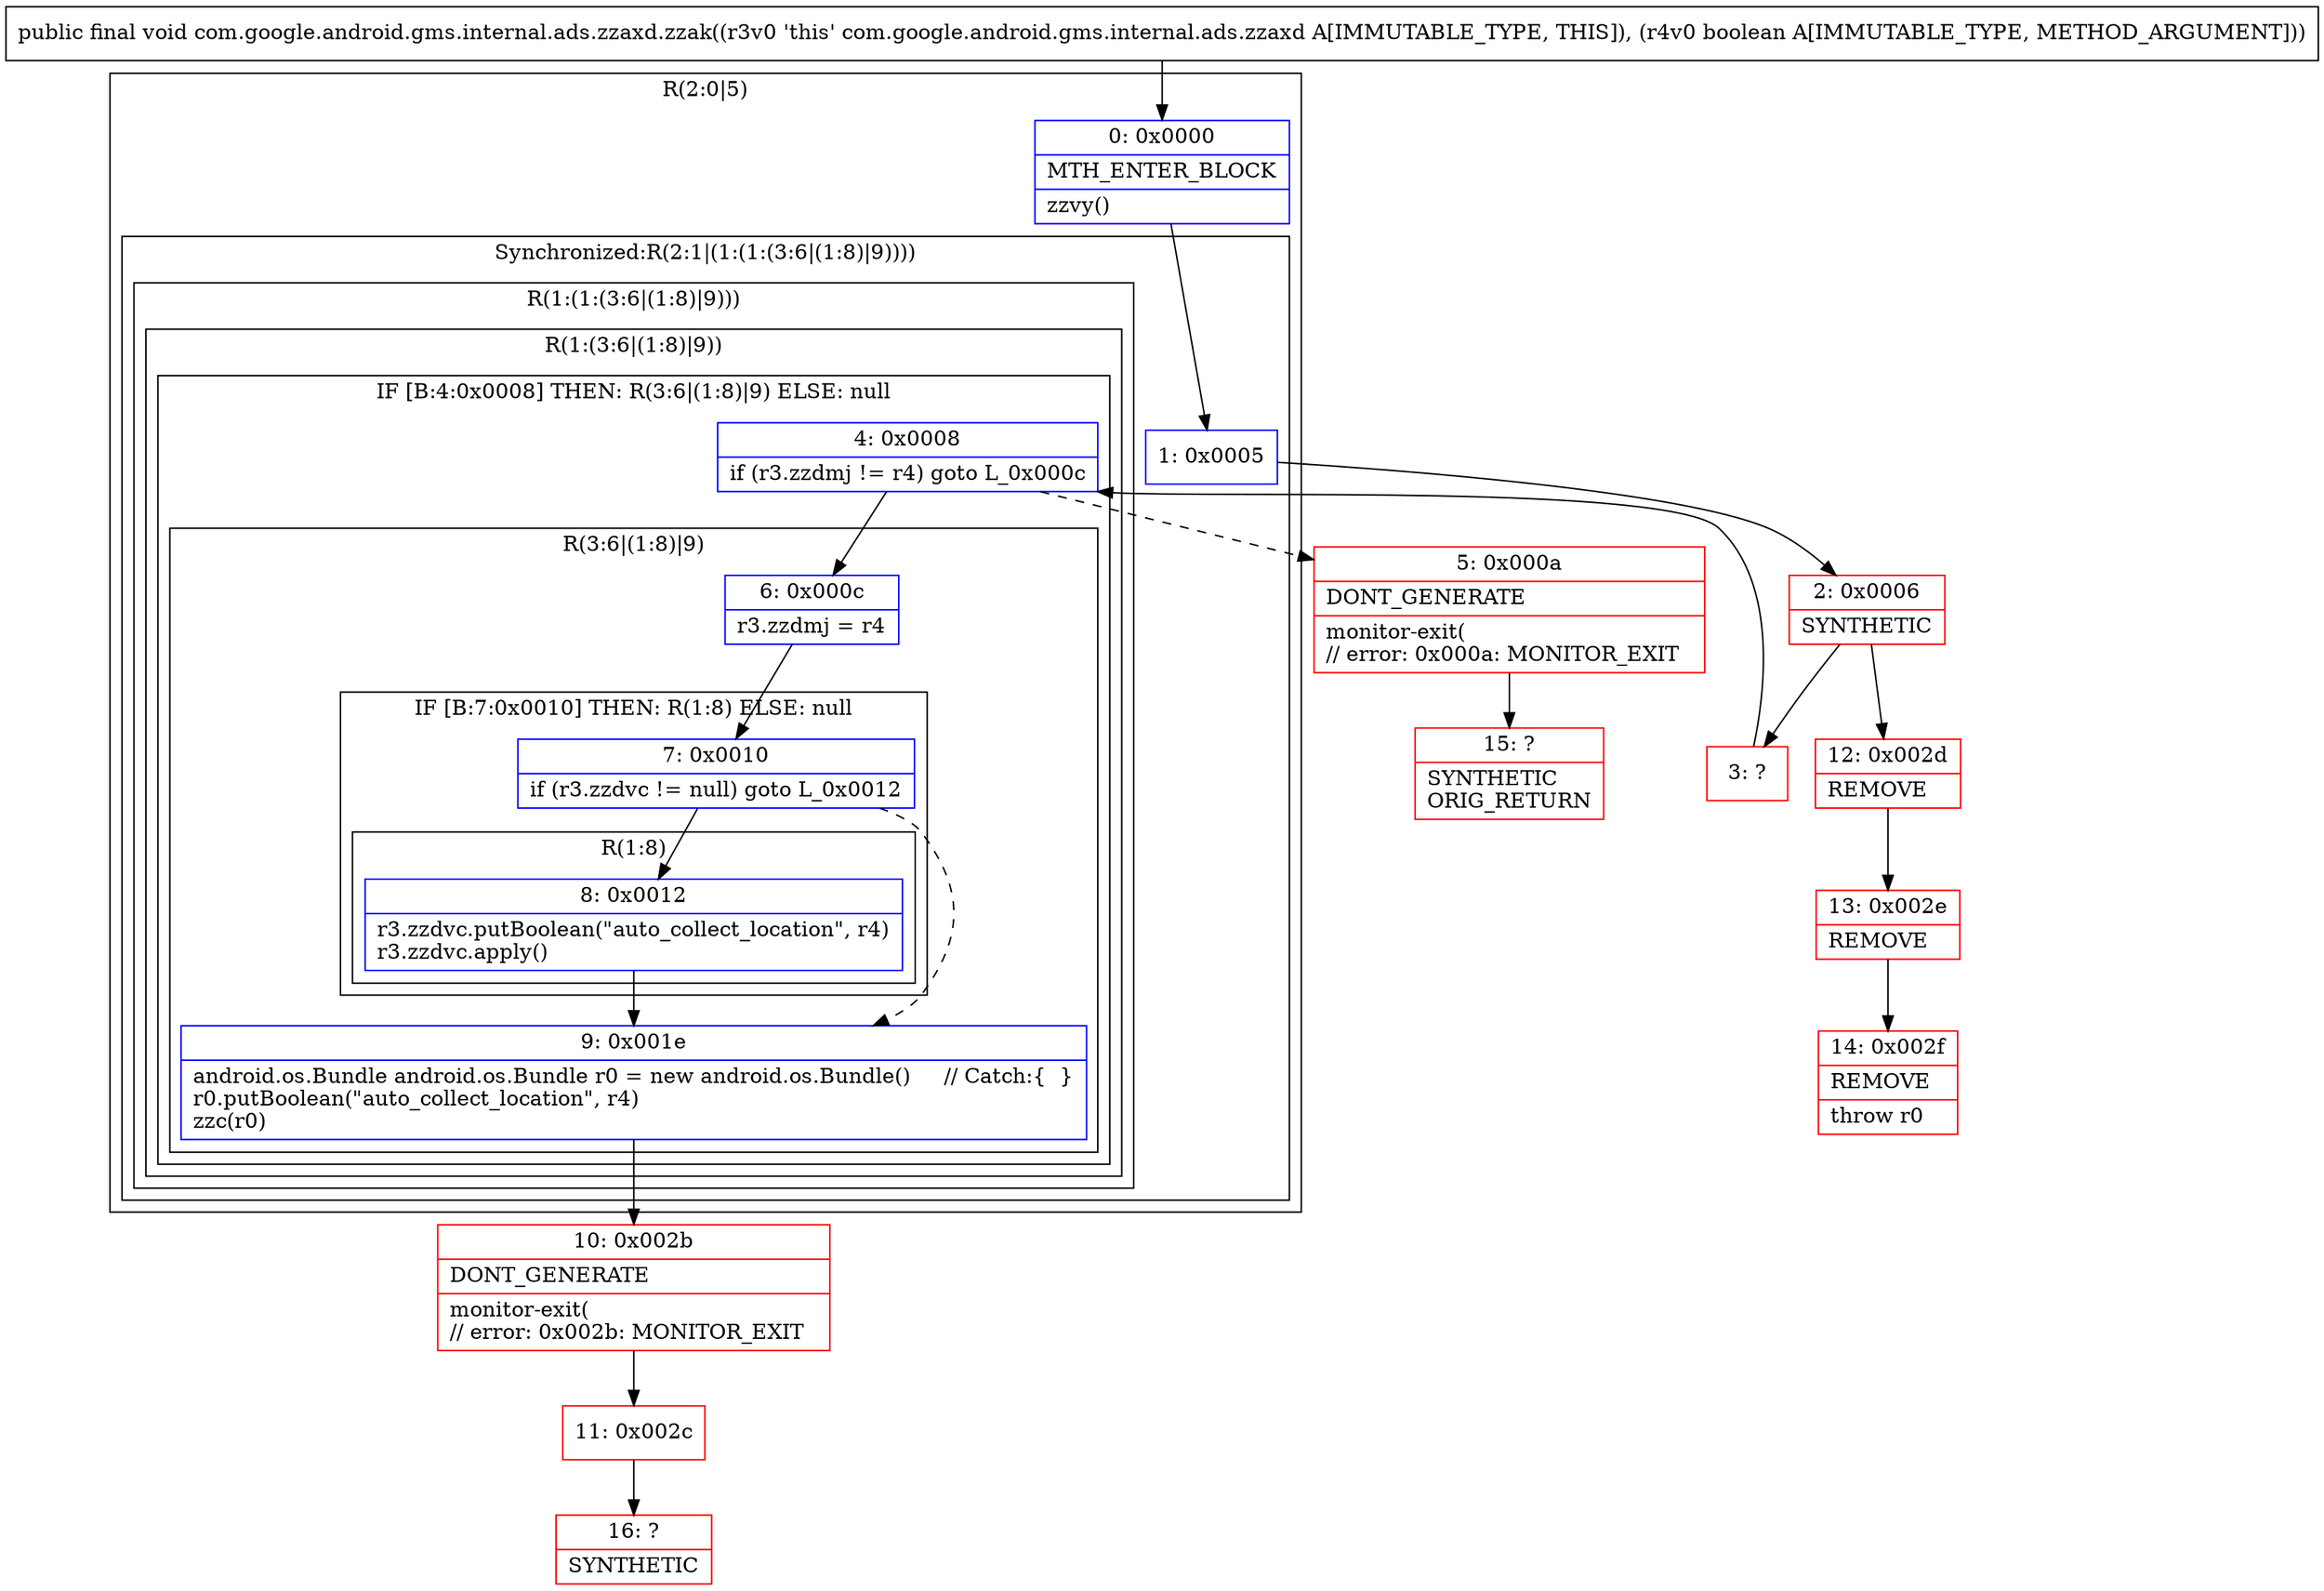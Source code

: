 digraph "CFG forcom.google.android.gms.internal.ads.zzaxd.zzak(Z)V" {
subgraph cluster_Region_888420330 {
label = "R(2:0|5)";
node [shape=record,color=blue];
Node_0 [shape=record,label="{0\:\ 0x0000|MTH_ENTER_BLOCK\l|zzvy()\l}"];
subgraph cluster_SynchronizedRegion_1387600681 {
label = "Synchronized:R(2:1|(1:(1:(3:6|(1:8)|9))))";
node [shape=record,color=blue];
Node_1 [shape=record,label="{1\:\ 0x0005}"];
subgraph cluster_Region_1389214043 {
label = "R(1:(1:(3:6|(1:8)|9)))";
node [shape=record,color=blue];
subgraph cluster_Region_508103850 {
label = "R(1:(3:6|(1:8)|9))";
node [shape=record,color=blue];
subgraph cluster_IfRegion_186065902 {
label = "IF [B:4:0x0008] THEN: R(3:6|(1:8)|9) ELSE: null";
node [shape=record,color=blue];
Node_4 [shape=record,label="{4\:\ 0x0008|if (r3.zzdmj != r4) goto L_0x000c\l}"];
subgraph cluster_Region_1874361047 {
label = "R(3:6|(1:8)|9)";
node [shape=record,color=blue];
Node_6 [shape=record,label="{6\:\ 0x000c|r3.zzdmj = r4\l}"];
subgraph cluster_IfRegion_1904287222 {
label = "IF [B:7:0x0010] THEN: R(1:8) ELSE: null";
node [shape=record,color=blue];
Node_7 [shape=record,label="{7\:\ 0x0010|if (r3.zzdvc != null) goto L_0x0012\l}"];
subgraph cluster_Region_1312384508 {
label = "R(1:8)";
node [shape=record,color=blue];
Node_8 [shape=record,label="{8\:\ 0x0012|r3.zzdvc.putBoolean(\"auto_collect_location\", r4)\lr3.zzdvc.apply()\l}"];
}
}
Node_9 [shape=record,label="{9\:\ 0x001e|android.os.Bundle android.os.Bundle r0 = new android.os.Bundle()     \/\/ Catch:\{  \}\lr0.putBoolean(\"auto_collect_location\", r4)\lzzc(r0)\l}"];
}
}
}
}
}
}
Node_2 [shape=record,color=red,label="{2\:\ 0x0006|SYNTHETIC\l}"];
Node_3 [shape=record,color=red,label="{3\:\ ?}"];
Node_5 [shape=record,color=red,label="{5\:\ 0x000a|DONT_GENERATE\l|monitor\-exit(\l\/\/ error: 0x000a: MONITOR_EXIT  \l}"];
Node_10 [shape=record,color=red,label="{10\:\ 0x002b|DONT_GENERATE\l|monitor\-exit(\l\/\/ error: 0x002b: MONITOR_EXIT  \l}"];
Node_11 [shape=record,color=red,label="{11\:\ 0x002c}"];
Node_12 [shape=record,color=red,label="{12\:\ 0x002d|REMOVE\l}"];
Node_13 [shape=record,color=red,label="{13\:\ 0x002e|REMOVE\l}"];
Node_14 [shape=record,color=red,label="{14\:\ 0x002f|REMOVE\l|throw r0\l}"];
Node_15 [shape=record,color=red,label="{15\:\ ?|SYNTHETIC\lORIG_RETURN\l}"];
Node_16 [shape=record,color=red,label="{16\:\ ?|SYNTHETIC\l}"];
MethodNode[shape=record,label="{public final void com.google.android.gms.internal.ads.zzaxd.zzak((r3v0 'this' com.google.android.gms.internal.ads.zzaxd A[IMMUTABLE_TYPE, THIS]), (r4v0 boolean A[IMMUTABLE_TYPE, METHOD_ARGUMENT])) }"];
MethodNode -> Node_0;
Node_0 -> Node_1;
Node_1 -> Node_2;
Node_4 -> Node_5[style=dashed];
Node_4 -> Node_6;
Node_6 -> Node_7;
Node_7 -> Node_8;
Node_7 -> Node_9[style=dashed];
Node_8 -> Node_9;
Node_9 -> Node_10;
Node_2 -> Node_3;
Node_2 -> Node_12;
Node_3 -> Node_4;
Node_5 -> Node_15;
Node_10 -> Node_11;
Node_11 -> Node_16;
Node_12 -> Node_13;
Node_13 -> Node_14;
}

